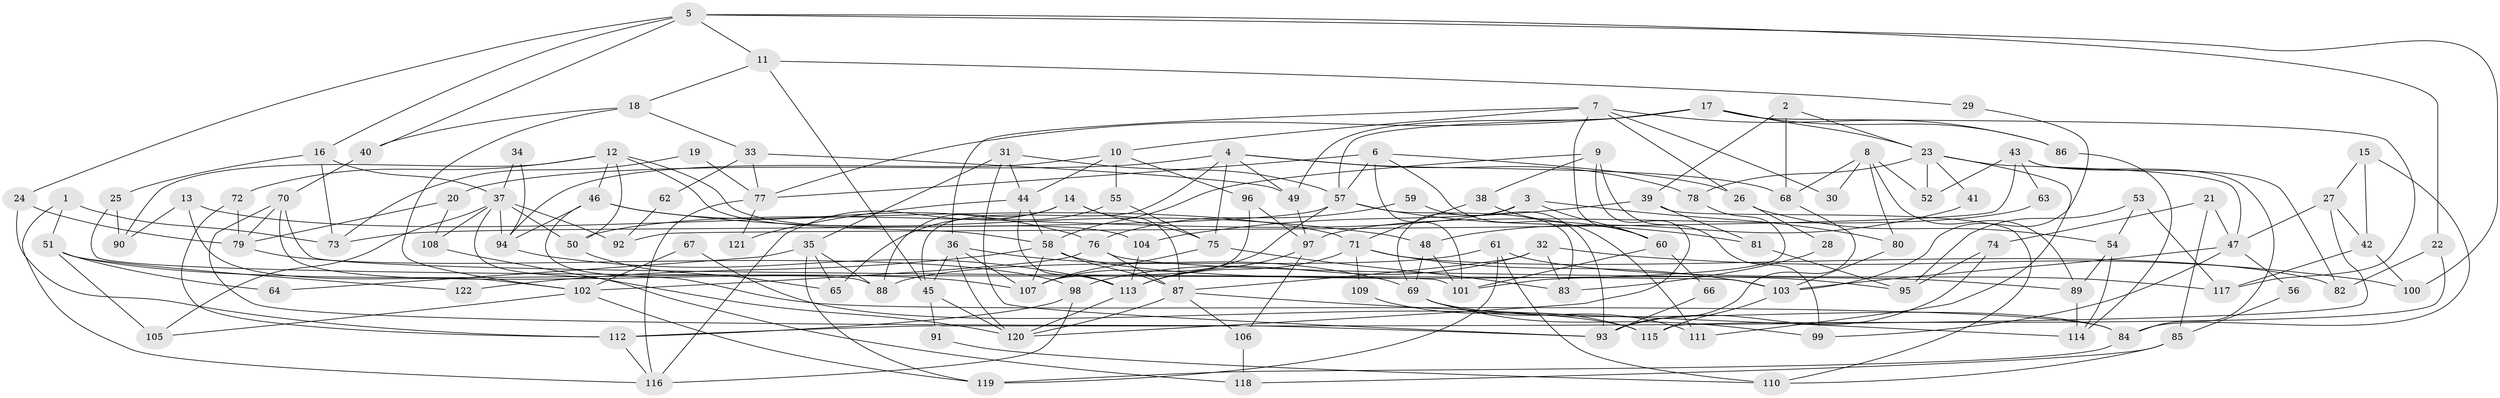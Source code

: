// coarse degree distribution, {6: 0.1836734693877551, 4: 0.16326530612244897, 5: 0.22448979591836735, 8: 0.08163265306122448, 3: 0.061224489795918366, 10: 0.02040816326530612, 7: 0.12244897959183673, 9: 0.10204081632653061, 12: 0.02040816326530612, 11: 0.02040816326530612}
// Generated by graph-tools (version 1.1) at 2025/36/03/04/25 23:36:59]
// undirected, 122 vertices, 244 edges
graph export_dot {
  node [color=gray90,style=filled];
  1;
  2;
  3;
  4;
  5;
  6;
  7;
  8;
  9;
  10;
  11;
  12;
  13;
  14;
  15;
  16;
  17;
  18;
  19;
  20;
  21;
  22;
  23;
  24;
  25;
  26;
  27;
  28;
  29;
  30;
  31;
  32;
  33;
  34;
  35;
  36;
  37;
  38;
  39;
  40;
  41;
  42;
  43;
  44;
  45;
  46;
  47;
  48;
  49;
  50;
  51;
  52;
  53;
  54;
  55;
  56;
  57;
  58;
  59;
  60;
  61;
  62;
  63;
  64;
  65;
  66;
  67;
  68;
  69;
  70;
  71;
  72;
  73;
  74;
  75;
  76;
  77;
  78;
  79;
  80;
  81;
  82;
  83;
  84;
  85;
  86;
  87;
  88;
  89;
  90;
  91;
  92;
  93;
  94;
  95;
  96;
  97;
  98;
  99;
  100;
  101;
  102;
  103;
  104;
  105;
  106;
  107;
  108;
  109;
  110;
  111;
  112;
  113;
  114;
  115;
  116;
  117;
  118;
  119;
  120;
  121;
  122;
  1 -- 73;
  1 -- 116;
  1 -- 51;
  2 -- 39;
  2 -- 68;
  2 -- 23;
  3 -- 50;
  3 -- 69;
  3 -- 60;
  3 -- 80;
  4 -- 45;
  4 -- 78;
  4 -- 20;
  4 -- 49;
  4 -- 68;
  4 -- 75;
  5 -- 24;
  5 -- 100;
  5 -- 11;
  5 -- 16;
  5 -- 22;
  5 -- 40;
  6 -- 111;
  6 -- 57;
  6 -- 26;
  6 -- 77;
  6 -- 101;
  7 -- 86;
  7 -- 60;
  7 -- 10;
  7 -- 26;
  7 -- 30;
  7 -- 36;
  8 -- 68;
  8 -- 89;
  8 -- 30;
  8 -- 52;
  8 -- 80;
  9 -- 120;
  9 -- 99;
  9 -- 38;
  9 -- 58;
  10 -- 96;
  10 -- 44;
  10 -- 55;
  10 -- 94;
  11 -- 18;
  11 -- 29;
  11 -- 45;
  12 -- 58;
  12 -- 46;
  12 -- 50;
  12 -- 72;
  12 -- 90;
  12 -- 104;
  13 -- 90;
  13 -- 102;
  13 -- 71;
  14 -- 87;
  14 -- 75;
  14 -- 88;
  14 -- 116;
  15 -- 27;
  15 -- 42;
  15 -- 84;
  16 -- 37;
  16 -- 25;
  16 -- 73;
  17 -- 77;
  17 -- 49;
  17 -- 23;
  17 -- 57;
  17 -- 86;
  17 -- 117;
  18 -- 102;
  18 -- 40;
  18 -- 33;
  19 -- 73;
  19 -- 77;
  20 -- 79;
  20 -- 108;
  21 -- 47;
  21 -- 85;
  21 -- 74;
  22 -- 82;
  22 -- 115;
  23 -- 41;
  23 -- 47;
  23 -- 52;
  23 -- 78;
  23 -- 111;
  24 -- 112;
  24 -- 79;
  25 -- 101;
  25 -- 90;
  26 -- 28;
  26 -- 54;
  27 -- 112;
  27 -- 47;
  27 -- 42;
  28 -- 83;
  29 -- 103;
  31 -- 35;
  31 -- 57;
  31 -- 44;
  31 -- 93;
  32 -- 83;
  32 -- 87;
  32 -- 98;
  32 -- 100;
  33 -- 77;
  33 -- 49;
  33 -- 62;
  34 -- 37;
  34 -- 94;
  35 -- 119;
  35 -- 88;
  35 -- 64;
  35 -- 65;
  36 -- 45;
  36 -- 69;
  36 -- 107;
  36 -- 120;
  37 -- 50;
  37 -- 94;
  37 -- 92;
  37 -- 105;
  37 -- 108;
  37 -- 118;
  38 -- 71;
  38 -- 60;
  39 -- 104;
  39 -- 81;
  39 -- 110;
  40 -- 70;
  41 -- 48;
  42 -- 117;
  42 -- 100;
  43 -- 84;
  43 -- 52;
  43 -- 63;
  43 -- 82;
  43 -- 92;
  44 -- 58;
  44 -- 113;
  44 -- 121;
  45 -- 120;
  45 -- 91;
  46 -- 84;
  46 -- 94;
  46 -- 48;
  46 -- 76;
  47 -- 103;
  47 -- 56;
  47 -- 99;
  48 -- 101;
  48 -- 69;
  49 -- 97;
  50 -- 65;
  51 -- 107;
  51 -- 64;
  51 -- 105;
  51 -- 122;
  53 -- 95;
  53 -- 54;
  53 -- 117;
  54 -- 89;
  54 -- 114;
  55 -- 75;
  55 -- 65;
  56 -- 85;
  57 -- 107;
  57 -- 73;
  57 -- 81;
  57 -- 83;
  58 -- 87;
  58 -- 95;
  58 -- 107;
  58 -- 122;
  59 -- 76;
  59 -- 93;
  60 -- 66;
  60 -- 101;
  61 -- 117;
  61 -- 119;
  61 -- 88;
  61 -- 110;
  62 -- 92;
  63 -- 97;
  66 -- 93;
  67 -- 115;
  67 -- 102;
  68 -- 93;
  69 -- 84;
  69 -- 99;
  69 -- 111;
  70 -- 88;
  70 -- 103;
  70 -- 79;
  70 -- 93;
  71 -- 113;
  71 -- 82;
  71 -- 103;
  71 -- 109;
  72 -- 112;
  72 -- 79;
  74 -- 93;
  74 -- 95;
  75 -- 107;
  75 -- 83;
  76 -- 87;
  76 -- 89;
  76 -- 102;
  77 -- 116;
  77 -- 121;
  78 -- 101;
  79 -- 98;
  80 -- 103;
  81 -- 95;
  84 -- 119;
  85 -- 110;
  85 -- 118;
  86 -- 114;
  87 -- 120;
  87 -- 106;
  87 -- 114;
  89 -- 114;
  91 -- 110;
  94 -- 113;
  96 -- 97;
  96 -- 107;
  97 -- 113;
  97 -- 106;
  98 -- 112;
  98 -- 116;
  102 -- 105;
  102 -- 119;
  103 -- 115;
  104 -- 113;
  106 -- 118;
  108 -- 120;
  109 -- 115;
  112 -- 116;
  113 -- 120;
}
